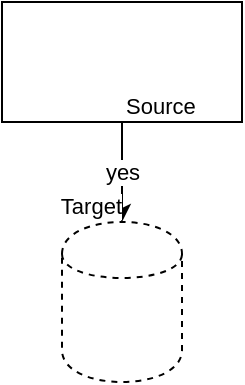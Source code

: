 <mxfile version="13.5.1" type="github">
  <diagram id="dHAlC9L6htyuGxpwKKFI" name="Page-1">
    <mxGraphModel dx="868" dy="440" grid="1" gridSize="10" guides="1" tooltips="1" connect="1" arrows="1" fold="1" page="1" pageScale="1" pageWidth="827" pageHeight="1169" math="0" shadow="0">
      <root>
        <mxCell id="0" />
        <mxCell id="1" parent="0" />
        <mxCell id="fFk499k-z438UMwSGdhz-1" value="" style="rounded=0;whiteSpace=wrap;html=1;" vertex="1" parent="1">
          <mxGeometry x="354" y="10" width="120" height="60" as="geometry" />
        </mxCell>
        <mxCell id="fFk499k-z438UMwSGdhz-2" value="yes" style="endArrow=classic;html=1;exitX=0.5;exitY=1;exitDx=0;exitDy=0;" edge="1" parent="1">
          <mxGeometry relative="1" as="geometry">
            <mxPoint x="414" y="70" as="sourcePoint" />
            <mxPoint x="414" y="120" as="targetPoint" />
          </mxGeometry>
        </mxCell>
        <mxCell id="fFk499k-z438UMwSGdhz-3" value="yes" style="edgeLabel;resizable=0;html=1;align=center;verticalAlign=middle;" connectable="0" vertex="1" parent="fFk499k-z438UMwSGdhz-2">
          <mxGeometry relative="1" as="geometry" />
        </mxCell>
        <mxCell id="fFk499k-z438UMwSGdhz-4" value="Source" style="edgeLabel;resizable=0;html=1;align=left;verticalAlign=bottom;" connectable="0" vertex="1" parent="fFk499k-z438UMwSGdhz-2">
          <mxGeometry x="-1" relative="1" as="geometry" />
        </mxCell>
        <mxCell id="fFk499k-z438UMwSGdhz-5" value="Target" style="edgeLabel;resizable=0;html=1;align=right;verticalAlign=bottom;" connectable="0" vertex="1" parent="fFk499k-z438UMwSGdhz-2">
          <mxGeometry x="1" relative="1" as="geometry" />
        </mxCell>
        <mxCell id="fFk499k-z438UMwSGdhz-6" value="" style="shape=cylinder;whiteSpace=wrap;html=1;boundedLbl=1;backgroundOutline=1;dashed=1;" vertex="1" parent="1">
          <mxGeometry x="384" y="120" width="60" height="80" as="geometry" />
        </mxCell>
      </root>
    </mxGraphModel>
  </diagram>
</mxfile>
